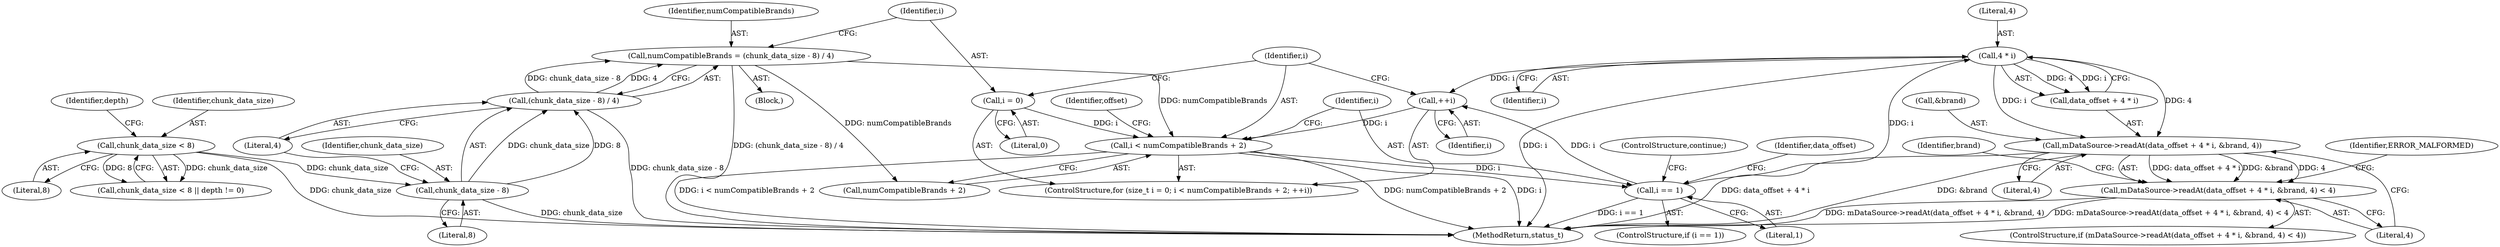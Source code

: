 digraph "0_Android_8a3a2f6ea7defe1a81bb32b3c9f3537f84749b9d@API" {
"1003840" [label="(Call,mDataSource->readAt(data_offset + 4 * i, &brand, 4))"];
"1003843" [label="(Call,4 * i)"];
"1003832" [label="(Call,i == 1)"];
"1003823" [label="(Call,i < numCompatibleBrands + 2)"];
"1003828" [label="(Call,++i)"];
"1003820" [label="(Call,i = 0)"];
"1003811" [label="(Call,numCompatibleBrands = (chunk_data_size - 8) / 4)"];
"1003813" [label="(Call,(chunk_data_size - 8) / 4)"];
"1003814" [label="(Call,chunk_data_size - 8)"];
"1003794" [label="(Call,chunk_data_size < 8)"];
"1003839" [label="(Call,mDataSource->readAt(data_offset + 4 * i, &brand, 4) < 4)"];
"1003821" [label="(Identifier,i)"];
"1003854" [label="(Identifier,brand)"];
"1003829" [label="(Identifier,i)"];
"1003834" [label="(Literal,1)"];
"1003825" [label="(Call,numCompatibleBrands + 2)"];
"1003812" [label="(Identifier,numCompatibleBrands)"];
"1003824" [label="(Identifier,i)"];
"1003816" [label="(Literal,8)"];
"1003811" [label="(Call,numCompatibleBrands = (chunk_data_size - 8) / 4)"];
"1003849" [label="(Literal,4)"];
"1003791" [label="(Block,)"];
"1003852" [label="(Identifier,ERROR_MALFORMED)"];
"1003796" [label="(Literal,8)"];
"1003872" [label="(Identifier,offset)"];
"1003845" [label="(Identifier,i)"];
"1003820" [label="(Call,i = 0)"];
"1003844" [label="(Literal,4)"];
"1003798" [label="(Identifier,depth)"];
"1003838" [label="(ControlStructure,if (mDataSource->readAt(data_offset + 4 * i, &brand, 4) < 4))"];
"1003817" [label="(Literal,4)"];
"1003848" [label="(Literal,4)"];
"1003836" [label="(ControlStructure,continue;)"];
"1003832" [label="(Call,i == 1)"];
"1003795" [label="(Identifier,chunk_data_size)"];
"1003831" [label="(ControlStructure,if (i == 1))"];
"1003814" [label="(Call,chunk_data_size - 8)"];
"1003842" [label="(Identifier,data_offset)"];
"1003793" [label="(Call,chunk_data_size < 8 || depth != 0)"];
"1003839" [label="(Call,mDataSource->readAt(data_offset + 4 * i, &brand, 4) < 4)"];
"1003822" [label="(Literal,0)"];
"1003815" [label="(Identifier,chunk_data_size)"];
"1003843" [label="(Call,4 * i)"];
"1003818" [label="(ControlStructure,for (size_t i = 0; i < numCompatibleBrands + 2; ++i))"];
"1003828" [label="(Call,++i)"];
"1003840" [label="(Call,mDataSource->readAt(data_offset + 4 * i, &brand, 4))"];
"1003813" [label="(Call,(chunk_data_size - 8) / 4)"];
"1003841" [label="(Call,data_offset + 4 * i)"];
"1003823" [label="(Call,i < numCompatibleBrands + 2)"];
"1003846" [label="(Call,&brand)"];
"1003794" [label="(Call,chunk_data_size < 8)"];
"1003833" [label="(Identifier,i)"];
"1003903" [label="(MethodReturn,status_t)"];
"1003840" -> "1003839"  [label="AST: "];
"1003840" -> "1003848"  [label="CFG: "];
"1003841" -> "1003840"  [label="AST: "];
"1003846" -> "1003840"  [label="AST: "];
"1003848" -> "1003840"  [label="AST: "];
"1003849" -> "1003840"  [label="CFG: "];
"1003840" -> "1003903"  [label="DDG: data_offset + 4 * i"];
"1003840" -> "1003903"  [label="DDG: &brand"];
"1003840" -> "1003839"  [label="DDG: data_offset + 4 * i"];
"1003840" -> "1003839"  [label="DDG: &brand"];
"1003840" -> "1003839"  [label="DDG: 4"];
"1003843" -> "1003840"  [label="DDG: 4"];
"1003843" -> "1003840"  [label="DDG: i"];
"1003843" -> "1003841"  [label="AST: "];
"1003843" -> "1003845"  [label="CFG: "];
"1003844" -> "1003843"  [label="AST: "];
"1003845" -> "1003843"  [label="AST: "];
"1003841" -> "1003843"  [label="CFG: "];
"1003843" -> "1003903"  [label="DDG: i"];
"1003843" -> "1003828"  [label="DDG: i"];
"1003843" -> "1003841"  [label="DDG: 4"];
"1003843" -> "1003841"  [label="DDG: i"];
"1003832" -> "1003843"  [label="DDG: i"];
"1003832" -> "1003831"  [label="AST: "];
"1003832" -> "1003834"  [label="CFG: "];
"1003833" -> "1003832"  [label="AST: "];
"1003834" -> "1003832"  [label="AST: "];
"1003836" -> "1003832"  [label="CFG: "];
"1003842" -> "1003832"  [label="CFG: "];
"1003832" -> "1003903"  [label="DDG: i == 1"];
"1003832" -> "1003828"  [label="DDG: i"];
"1003823" -> "1003832"  [label="DDG: i"];
"1003823" -> "1003818"  [label="AST: "];
"1003823" -> "1003825"  [label="CFG: "];
"1003824" -> "1003823"  [label="AST: "];
"1003825" -> "1003823"  [label="AST: "];
"1003833" -> "1003823"  [label="CFG: "];
"1003872" -> "1003823"  [label="CFG: "];
"1003823" -> "1003903"  [label="DDG: i < numCompatibleBrands + 2"];
"1003823" -> "1003903"  [label="DDG: numCompatibleBrands + 2"];
"1003823" -> "1003903"  [label="DDG: i"];
"1003828" -> "1003823"  [label="DDG: i"];
"1003820" -> "1003823"  [label="DDG: i"];
"1003811" -> "1003823"  [label="DDG: numCompatibleBrands"];
"1003828" -> "1003818"  [label="AST: "];
"1003828" -> "1003829"  [label="CFG: "];
"1003829" -> "1003828"  [label="AST: "];
"1003824" -> "1003828"  [label="CFG: "];
"1003820" -> "1003818"  [label="AST: "];
"1003820" -> "1003822"  [label="CFG: "];
"1003821" -> "1003820"  [label="AST: "];
"1003822" -> "1003820"  [label="AST: "];
"1003824" -> "1003820"  [label="CFG: "];
"1003811" -> "1003791"  [label="AST: "];
"1003811" -> "1003813"  [label="CFG: "];
"1003812" -> "1003811"  [label="AST: "];
"1003813" -> "1003811"  [label="AST: "];
"1003821" -> "1003811"  [label="CFG: "];
"1003811" -> "1003903"  [label="DDG: (chunk_data_size - 8) / 4"];
"1003813" -> "1003811"  [label="DDG: chunk_data_size - 8"];
"1003813" -> "1003811"  [label="DDG: 4"];
"1003811" -> "1003825"  [label="DDG: numCompatibleBrands"];
"1003813" -> "1003817"  [label="CFG: "];
"1003814" -> "1003813"  [label="AST: "];
"1003817" -> "1003813"  [label="AST: "];
"1003813" -> "1003903"  [label="DDG: chunk_data_size - 8"];
"1003814" -> "1003813"  [label="DDG: chunk_data_size"];
"1003814" -> "1003813"  [label="DDG: 8"];
"1003814" -> "1003816"  [label="CFG: "];
"1003815" -> "1003814"  [label="AST: "];
"1003816" -> "1003814"  [label="AST: "];
"1003817" -> "1003814"  [label="CFG: "];
"1003814" -> "1003903"  [label="DDG: chunk_data_size"];
"1003794" -> "1003814"  [label="DDG: chunk_data_size"];
"1003794" -> "1003793"  [label="AST: "];
"1003794" -> "1003796"  [label="CFG: "];
"1003795" -> "1003794"  [label="AST: "];
"1003796" -> "1003794"  [label="AST: "];
"1003798" -> "1003794"  [label="CFG: "];
"1003793" -> "1003794"  [label="CFG: "];
"1003794" -> "1003903"  [label="DDG: chunk_data_size"];
"1003794" -> "1003793"  [label="DDG: chunk_data_size"];
"1003794" -> "1003793"  [label="DDG: 8"];
"1003839" -> "1003838"  [label="AST: "];
"1003839" -> "1003849"  [label="CFG: "];
"1003849" -> "1003839"  [label="AST: "];
"1003852" -> "1003839"  [label="CFG: "];
"1003854" -> "1003839"  [label="CFG: "];
"1003839" -> "1003903"  [label="DDG: mDataSource->readAt(data_offset + 4 * i, &brand, 4)"];
"1003839" -> "1003903"  [label="DDG: mDataSource->readAt(data_offset + 4 * i, &brand, 4) < 4"];
}
